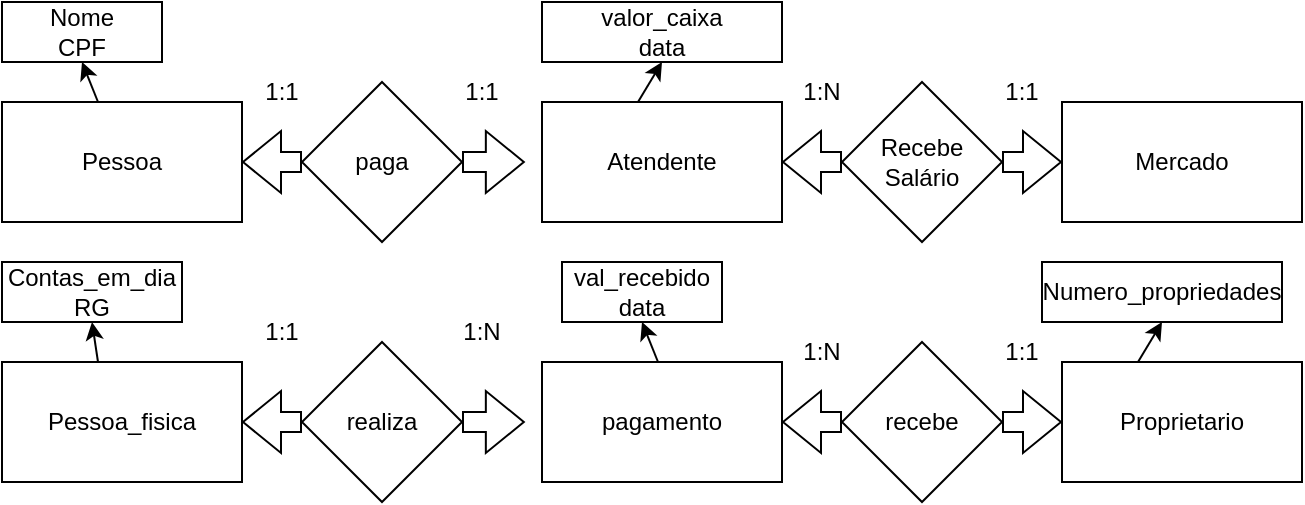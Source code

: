 <mxfile version="17.1.2" type="device"><diagram id="R2lEEEUBdFMjLlhIrx00" name="Page-1"><mxGraphModel dx="868" dy="482" grid="1" gridSize="10" guides="1" tooltips="1" connect="1" arrows="1" fold="1" page="1" pageScale="1" pageWidth="850" pageHeight="1100" math="0" shadow="0" extFonts="Permanent Marker^https://fonts.googleapis.com/css?family=Permanent+Marker"><root><mxCell id="0"/><mxCell id="1" parent="0"/><mxCell id="9035LXxcKFtRLpZaKGrD-1" value="Pessoa" style="rounded=0;whiteSpace=wrap;html=1;" vertex="1" parent="1"><mxGeometry x="100" y="220" width="120" height="60" as="geometry"/></mxCell><mxCell id="9035LXxcKFtRLpZaKGrD-2" value="Atendente" style="rounded=0;whiteSpace=wrap;html=1;" vertex="1" parent="1"><mxGeometry x="370" y="220" width="120" height="60" as="geometry"/></mxCell><mxCell id="9035LXxcKFtRLpZaKGrD-3" value="Mercado" style="rounded=0;whiteSpace=wrap;html=1;" vertex="1" parent="1"><mxGeometry x="630" y="220" width="120" height="60" as="geometry"/></mxCell><mxCell id="9035LXxcKFtRLpZaKGrD-5" value="" style="shape=flexArrow;endArrow=classic;startArrow=none;html=1;rounded=0;" edge="1" parent="1" source="9035LXxcKFtRLpZaKGrD-8"><mxGeometry width="100" height="100" relative="1" as="geometry"><mxPoint x="220" y="350" as="sourcePoint"/><mxPoint x="361.421" y="250" as="targetPoint"/></mxGeometry></mxCell><mxCell id="9035LXxcKFtRLpZaKGrD-7" value="" style="shape=flexArrow;endArrow=classic;startArrow=none;html=1;rounded=0;exitX=1;exitY=0.5;exitDx=0;exitDy=0;entryX=0;entryY=0.5;entryDx=0;entryDy=0;" edge="1" parent="1" source="9035LXxcKFtRLpZaKGrD-10" target="9035LXxcKFtRLpZaKGrD-3"><mxGeometry width="100" height="100" relative="1" as="geometry"><mxPoint x="480" y="340" as="sourcePoint"/><mxPoint x="580" y="240" as="targetPoint"/></mxGeometry></mxCell><mxCell id="9035LXxcKFtRLpZaKGrD-8" value="paga" style="rhombus;whiteSpace=wrap;html=1;" vertex="1" parent="1"><mxGeometry x="250" y="210" width="80" height="80" as="geometry"/></mxCell><mxCell id="9035LXxcKFtRLpZaKGrD-9" value="" style="shape=flexArrow;endArrow=none;startArrow=classic;html=1;rounded=0;" edge="1" parent="1" source="9035LXxcKFtRLpZaKGrD-1" target="9035LXxcKFtRLpZaKGrD-8"><mxGeometry width="100" height="100" relative="1" as="geometry"><mxPoint x="220" y="250" as="sourcePoint"/><mxPoint x="361.421" y="250" as="targetPoint"/></mxGeometry></mxCell><mxCell id="9035LXxcKFtRLpZaKGrD-10" value="Recebe&lt;br&gt;Salário" style="rhombus;whiteSpace=wrap;html=1;" vertex="1" parent="1"><mxGeometry x="520" y="210" width="80" height="80" as="geometry"/></mxCell><mxCell id="9035LXxcKFtRLpZaKGrD-11" value="" style="shape=flexArrow;endArrow=none;startArrow=classic;html=1;rounded=0;exitX=1;exitY=0.5;exitDx=0;exitDy=0;entryX=0;entryY=0.5;entryDx=0;entryDy=0;" edge="1" parent="1" source="9035LXxcKFtRLpZaKGrD-2" target="9035LXxcKFtRLpZaKGrD-10"><mxGeometry width="100" height="100" relative="1" as="geometry"><mxPoint x="490" y="250" as="sourcePoint"/><mxPoint x="610" y="250" as="targetPoint"/></mxGeometry></mxCell><mxCell id="9035LXxcKFtRLpZaKGrD-12" value="Pessoa_fisica" style="rounded=0;whiteSpace=wrap;html=1;" vertex="1" parent="1"><mxGeometry x="100" y="350" width="120" height="60" as="geometry"/></mxCell><mxCell id="9035LXxcKFtRLpZaKGrD-13" value="pagamento" style="rounded=0;whiteSpace=wrap;html=1;" vertex="1" parent="1"><mxGeometry x="370" y="350" width="120" height="60" as="geometry"/></mxCell><mxCell id="9035LXxcKFtRLpZaKGrD-14" value="Proprietario" style="rounded=0;whiteSpace=wrap;html=1;" vertex="1" parent="1"><mxGeometry x="630" y="350" width="120" height="60" as="geometry"/></mxCell><mxCell id="9035LXxcKFtRLpZaKGrD-15" value="" style="shape=flexArrow;endArrow=classic;startArrow=none;html=1;rounded=0;" edge="1" parent="1" source="9035LXxcKFtRLpZaKGrD-17"><mxGeometry width="100" height="100" relative="1" as="geometry"><mxPoint x="220" y="480" as="sourcePoint"/><mxPoint x="361.421" y="380" as="targetPoint"/></mxGeometry></mxCell><mxCell id="9035LXxcKFtRLpZaKGrD-16" value="" style="shape=flexArrow;endArrow=classic;startArrow=none;html=1;rounded=0;exitX=1;exitY=0.5;exitDx=0;exitDy=0;entryX=0;entryY=0.5;entryDx=0;entryDy=0;" edge="1" parent="1" source="9035LXxcKFtRLpZaKGrD-19" target="9035LXxcKFtRLpZaKGrD-14"><mxGeometry width="100" height="100" relative="1" as="geometry"><mxPoint x="480" y="470" as="sourcePoint"/><mxPoint x="580" y="370" as="targetPoint"/></mxGeometry></mxCell><mxCell id="9035LXxcKFtRLpZaKGrD-17" value="realiza" style="rhombus;whiteSpace=wrap;html=1;" vertex="1" parent="1"><mxGeometry x="250" y="340" width="80" height="80" as="geometry"/></mxCell><mxCell id="9035LXxcKFtRLpZaKGrD-18" value="" style="shape=flexArrow;endArrow=none;startArrow=classic;html=1;rounded=0;" edge="1" parent="1" source="9035LXxcKFtRLpZaKGrD-12" target="9035LXxcKFtRLpZaKGrD-17"><mxGeometry width="100" height="100" relative="1" as="geometry"><mxPoint x="220" y="380" as="sourcePoint"/><mxPoint x="361.421" y="380" as="targetPoint"/></mxGeometry></mxCell><mxCell id="9035LXxcKFtRLpZaKGrD-19" value="recebe" style="rhombus;whiteSpace=wrap;html=1;" vertex="1" parent="1"><mxGeometry x="520" y="340" width="80" height="80" as="geometry"/></mxCell><mxCell id="9035LXxcKFtRLpZaKGrD-20" value="" style="shape=flexArrow;endArrow=none;startArrow=classic;html=1;rounded=0;exitX=1;exitY=0.5;exitDx=0;exitDy=0;entryX=0;entryY=0.5;entryDx=0;entryDy=0;" edge="1" parent="1" source="9035LXxcKFtRLpZaKGrD-13" target="9035LXxcKFtRLpZaKGrD-19"><mxGeometry width="100" height="100" relative="1" as="geometry"><mxPoint x="490" y="380" as="sourcePoint"/><mxPoint x="610" y="380" as="targetPoint"/></mxGeometry></mxCell><mxCell id="9035LXxcKFtRLpZaKGrD-22" value="Nome&lt;br&gt;CPF" style="rounded=0;whiteSpace=wrap;html=1;" vertex="1" parent="1"><mxGeometry x="100" y="170" width="80" height="30" as="geometry"/></mxCell><mxCell id="9035LXxcKFtRLpZaKGrD-23" value="" style="endArrow=classic;html=1;rounded=0;entryX=0.5;entryY=1;entryDx=0;entryDy=0;" edge="1" parent="1" source="9035LXxcKFtRLpZaKGrD-1" target="9035LXxcKFtRLpZaKGrD-22"><mxGeometry width="50" height="50" relative="1" as="geometry"><mxPoint x="380" y="280" as="sourcePoint"/><mxPoint x="430" y="230" as="targetPoint"/><Array as="points"/></mxGeometry></mxCell><mxCell id="9035LXxcKFtRLpZaKGrD-24" value="Contas_em_dia&lt;br&gt;RG" style="rounded=0;whiteSpace=wrap;html=1;" vertex="1" parent="1"><mxGeometry x="100" y="300" width="90" height="30" as="geometry"/></mxCell><mxCell id="9035LXxcKFtRLpZaKGrD-25" value="" style="endArrow=classic;html=1;rounded=0;entryX=0.5;entryY=1;entryDx=0;entryDy=0;" edge="1" parent="1" target="9035LXxcKFtRLpZaKGrD-24"><mxGeometry width="50" height="50" relative="1" as="geometry"><mxPoint x="148" y="350" as="sourcePoint"/><mxPoint x="430" y="360" as="targetPoint"/><Array as="points"/></mxGeometry></mxCell><mxCell id="9035LXxcKFtRLpZaKGrD-26" value="valor_caixa&lt;br&gt;data" style="rounded=0;whiteSpace=wrap;html=1;" vertex="1" parent="1"><mxGeometry x="370" y="170" width="120" height="30" as="geometry"/></mxCell><mxCell id="9035LXxcKFtRLpZaKGrD-27" value="" style="endArrow=classic;html=1;rounded=0;entryX=0.5;entryY=1;entryDx=0;entryDy=0;" edge="1" parent="1" target="9035LXxcKFtRLpZaKGrD-26"><mxGeometry width="50" height="50" relative="1" as="geometry"><mxPoint x="418" y="220" as="sourcePoint"/><mxPoint x="700" y="230" as="targetPoint"/><Array as="points"/></mxGeometry></mxCell><mxCell id="9035LXxcKFtRLpZaKGrD-28" value="val_recebido&lt;br&gt;data" style="rounded=0;whiteSpace=wrap;html=1;" vertex="1" parent="1"><mxGeometry x="380" y="300" width="80" height="30" as="geometry"/></mxCell><mxCell id="9035LXxcKFtRLpZaKGrD-29" value="" style="endArrow=classic;html=1;rounded=0;entryX=0.5;entryY=1;entryDx=0;entryDy=0;" edge="1" parent="1" target="9035LXxcKFtRLpZaKGrD-28"><mxGeometry width="50" height="50" relative="1" as="geometry"><mxPoint x="428" y="350" as="sourcePoint"/><mxPoint x="710" y="360" as="targetPoint"/><Array as="points"/></mxGeometry></mxCell><mxCell id="9035LXxcKFtRLpZaKGrD-30" value="Numero_propriedades" style="rounded=0;whiteSpace=wrap;html=1;" vertex="1" parent="1"><mxGeometry x="620" y="300" width="120" height="30" as="geometry"/></mxCell><mxCell id="9035LXxcKFtRLpZaKGrD-31" value="" style="endArrow=classic;html=1;rounded=0;entryX=0.5;entryY=1;entryDx=0;entryDy=0;" edge="1" parent="1" target="9035LXxcKFtRLpZaKGrD-30"><mxGeometry width="50" height="50" relative="1" as="geometry"><mxPoint x="668" y="350" as="sourcePoint"/><mxPoint x="950" y="360" as="targetPoint"/><Array as="points"/></mxGeometry></mxCell><mxCell id="9035LXxcKFtRLpZaKGrD-32" value="1:1" style="text;html=1;strokeColor=none;fillColor=none;align=center;verticalAlign=middle;whiteSpace=wrap;rounded=0;" vertex="1" parent="1"><mxGeometry x="210" y="200" width="60" height="30" as="geometry"/></mxCell><mxCell id="9035LXxcKFtRLpZaKGrD-33" value="1:1" style="text;html=1;strokeColor=none;fillColor=none;align=center;verticalAlign=middle;whiteSpace=wrap;rounded=0;" vertex="1" parent="1"><mxGeometry x="310" y="200" width="60" height="30" as="geometry"/></mxCell><mxCell id="9035LXxcKFtRLpZaKGrD-34" value="1:N" style="text;html=1;strokeColor=none;fillColor=none;align=center;verticalAlign=middle;whiteSpace=wrap;rounded=0;" vertex="1" parent="1"><mxGeometry x="480" y="200" width="60" height="30" as="geometry"/></mxCell><mxCell id="9035LXxcKFtRLpZaKGrD-35" value="1:1" style="text;html=1;strokeColor=none;fillColor=none;align=center;verticalAlign=middle;whiteSpace=wrap;rounded=0;" vertex="1" parent="1"><mxGeometry x="580" y="200" width="60" height="30" as="geometry"/></mxCell><mxCell id="9035LXxcKFtRLpZaKGrD-36" value="1:1" style="text;html=1;strokeColor=none;fillColor=none;align=center;verticalAlign=middle;whiteSpace=wrap;rounded=0;" vertex="1" parent="1"><mxGeometry x="210" y="320" width="60" height="30" as="geometry"/></mxCell><mxCell id="9035LXxcKFtRLpZaKGrD-37" value="1:N" style="text;html=1;strokeColor=none;fillColor=none;align=center;verticalAlign=middle;whiteSpace=wrap;rounded=0;" vertex="1" parent="1"><mxGeometry x="310" y="320" width="60" height="30" as="geometry"/></mxCell><mxCell id="9035LXxcKFtRLpZaKGrD-38" value="1:1" style="text;html=1;strokeColor=none;fillColor=none;align=center;verticalAlign=middle;whiteSpace=wrap;rounded=0;" vertex="1" parent="1"><mxGeometry x="580" y="330" width="60" height="30" as="geometry"/></mxCell><mxCell id="9035LXxcKFtRLpZaKGrD-39" value="1:N" style="text;html=1;strokeColor=none;fillColor=none;align=center;verticalAlign=middle;whiteSpace=wrap;rounded=0;" vertex="1" parent="1"><mxGeometry x="480" y="330" width="60" height="30" as="geometry"/></mxCell></root></mxGraphModel></diagram></mxfile>